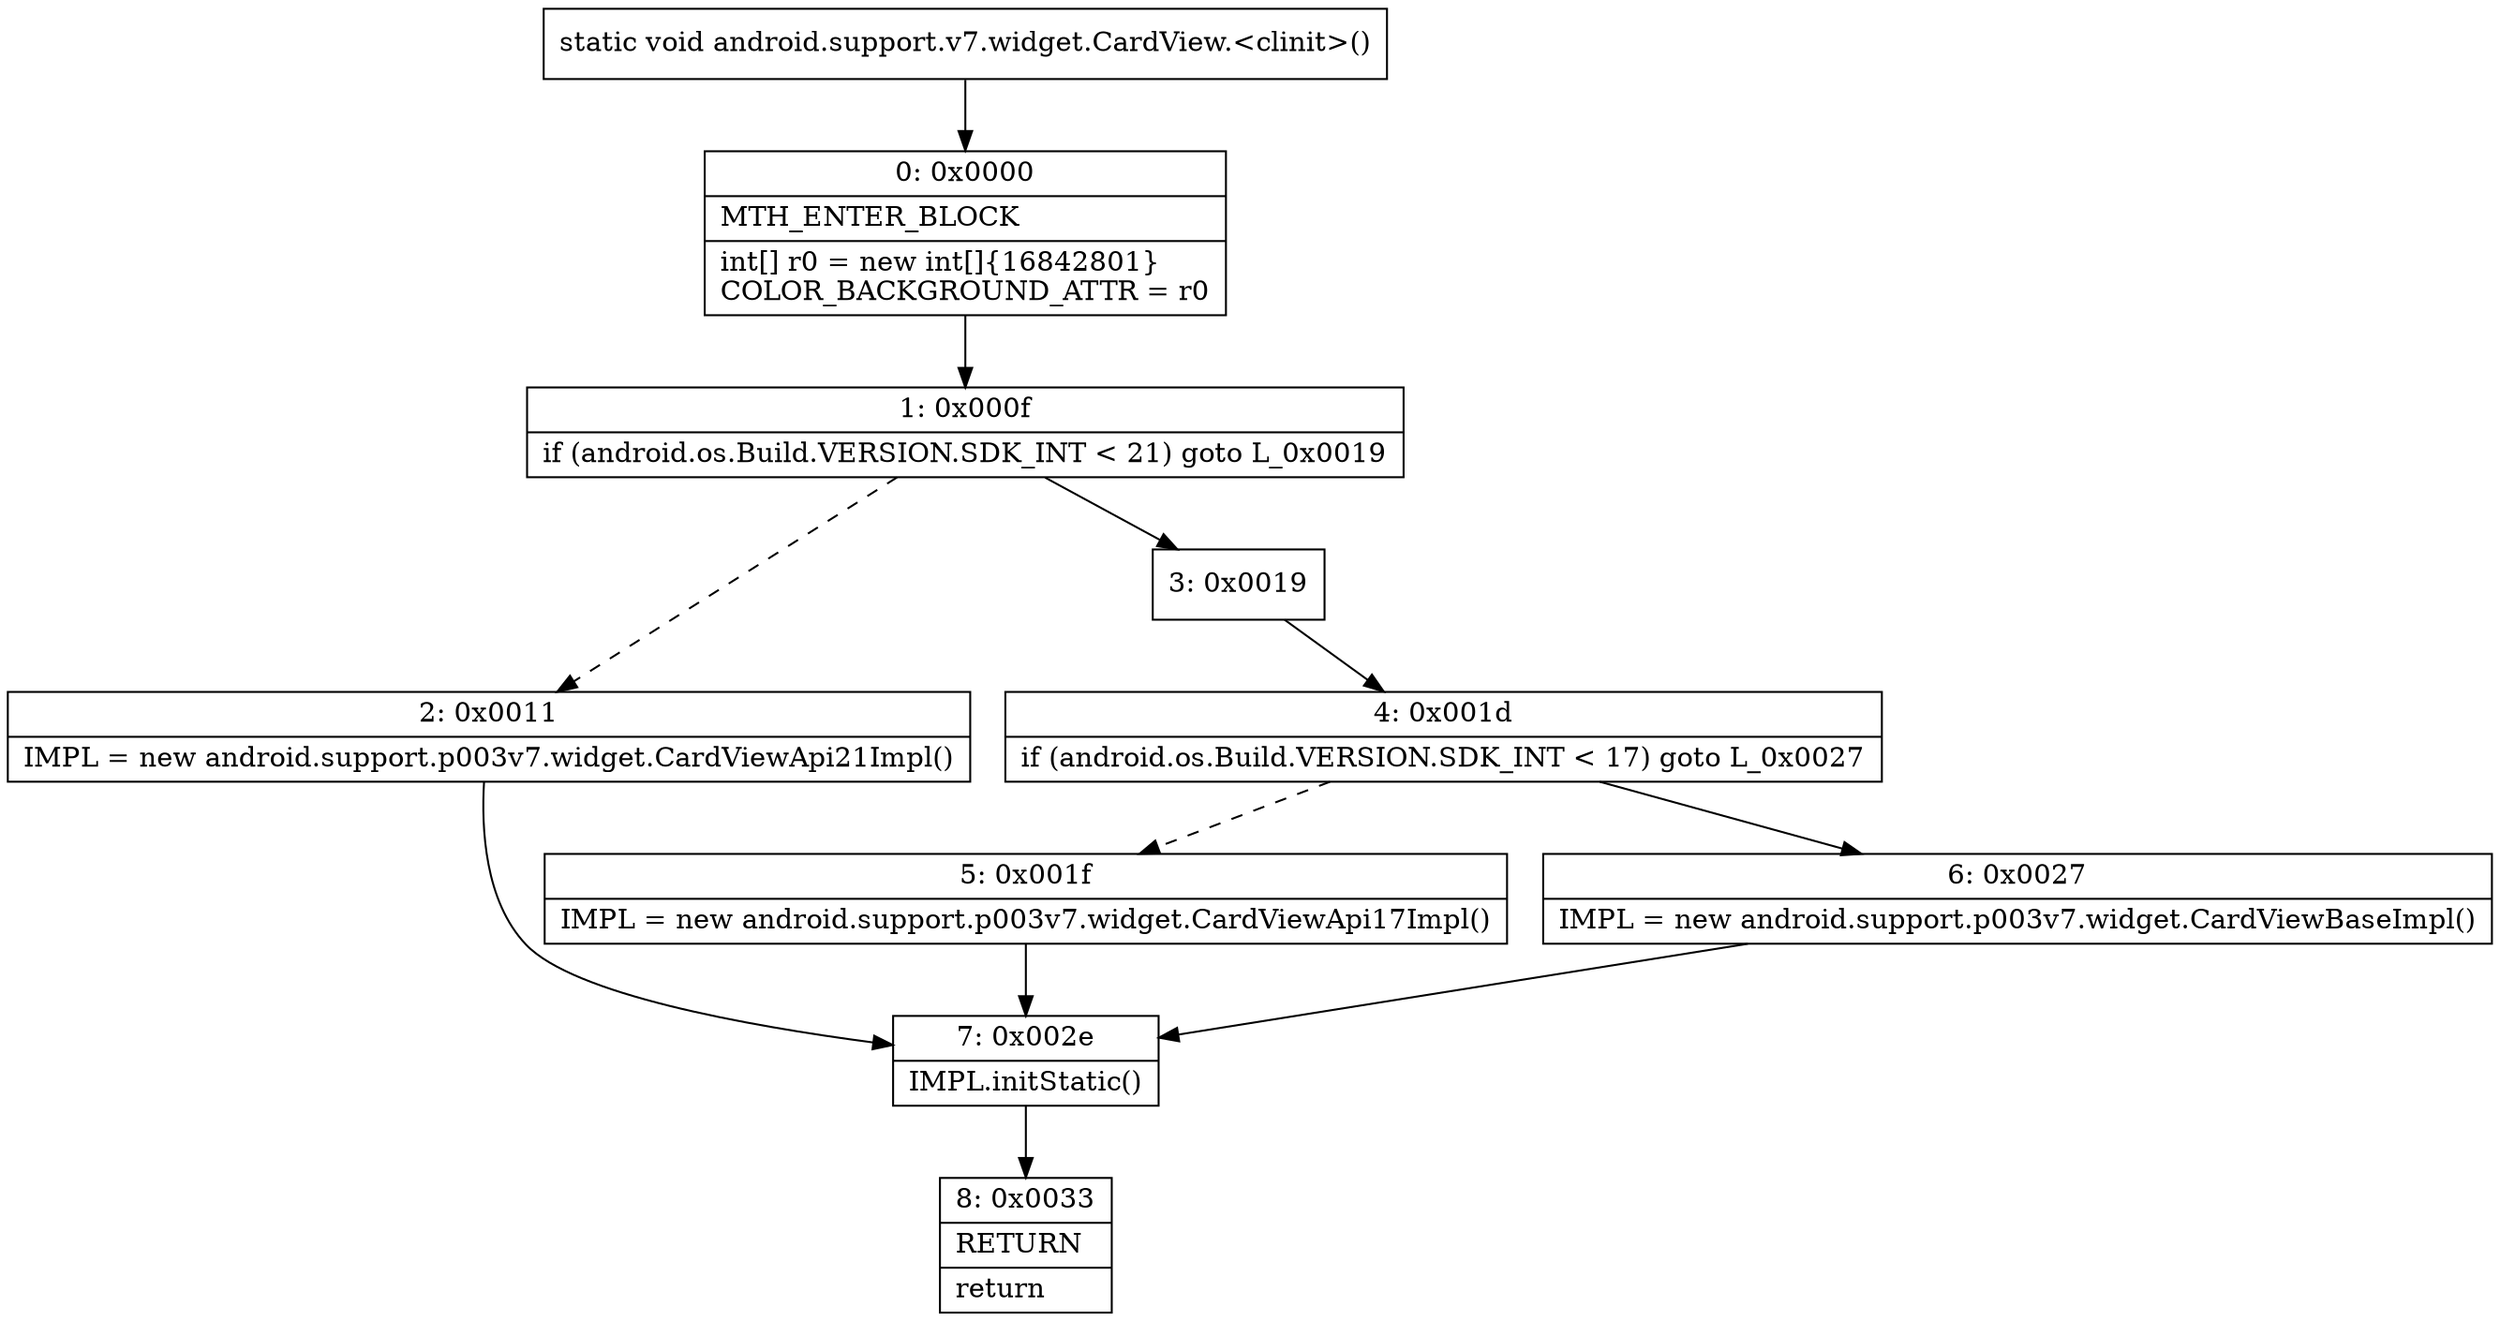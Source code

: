 digraph "CFG forandroid.support.v7.widget.CardView.\<clinit\>()V" {
Node_0 [shape=record,label="{0\:\ 0x0000|MTH_ENTER_BLOCK\l|int[] r0 = new int[]\{16842801\}\lCOLOR_BACKGROUND_ATTR = r0\l}"];
Node_1 [shape=record,label="{1\:\ 0x000f|if (android.os.Build.VERSION.SDK_INT \< 21) goto L_0x0019\l}"];
Node_2 [shape=record,label="{2\:\ 0x0011|IMPL = new android.support.p003v7.widget.CardViewApi21Impl()\l}"];
Node_3 [shape=record,label="{3\:\ 0x0019}"];
Node_4 [shape=record,label="{4\:\ 0x001d|if (android.os.Build.VERSION.SDK_INT \< 17) goto L_0x0027\l}"];
Node_5 [shape=record,label="{5\:\ 0x001f|IMPL = new android.support.p003v7.widget.CardViewApi17Impl()\l}"];
Node_6 [shape=record,label="{6\:\ 0x0027|IMPL = new android.support.p003v7.widget.CardViewBaseImpl()\l}"];
Node_7 [shape=record,label="{7\:\ 0x002e|IMPL.initStatic()\l}"];
Node_8 [shape=record,label="{8\:\ 0x0033|RETURN\l|return\l}"];
MethodNode[shape=record,label="{static void android.support.v7.widget.CardView.\<clinit\>() }"];
MethodNode -> Node_0;
Node_0 -> Node_1;
Node_1 -> Node_2[style=dashed];
Node_1 -> Node_3;
Node_2 -> Node_7;
Node_3 -> Node_4;
Node_4 -> Node_5[style=dashed];
Node_4 -> Node_6;
Node_5 -> Node_7;
Node_6 -> Node_7;
Node_7 -> Node_8;
}

